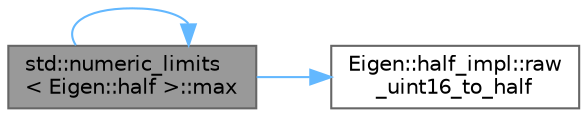 digraph "std::numeric_limits&lt; Eigen::half &gt;::max"
{
 // LATEX_PDF_SIZE
  bgcolor="transparent";
  edge [fontname=Helvetica,fontsize=10,labelfontname=Helvetica,labelfontsize=10];
  node [fontname=Helvetica,fontsize=10,shape=box,height=0.2,width=0.4];
  rankdir="LR";
  Node1 [id="Node000001",label="std::numeric_limits\l\< Eigen::half \>::max",height=0.2,width=0.4,color="gray40", fillcolor="grey60", style="filled", fontcolor="black",tooltip=" "];
  Node1 -> Node1 [id="edge3_Node000001_Node000001",color="steelblue1",style="solid",tooltip=" "];
  Node1 -> Node2 [id="edge4_Node000001_Node000002",color="steelblue1",style="solid",tooltip=" "];
  Node2 [id="Node000002",label="Eigen::half_impl::raw\l_uint16_to_half",height=0.2,width=0.4,color="grey40", fillcolor="white", style="filled",URL="$namespace_eigen_1_1half__impl.html#a4f2e3677365ddfb2d5723f3ffbfd3391",tooltip=" "];
}
